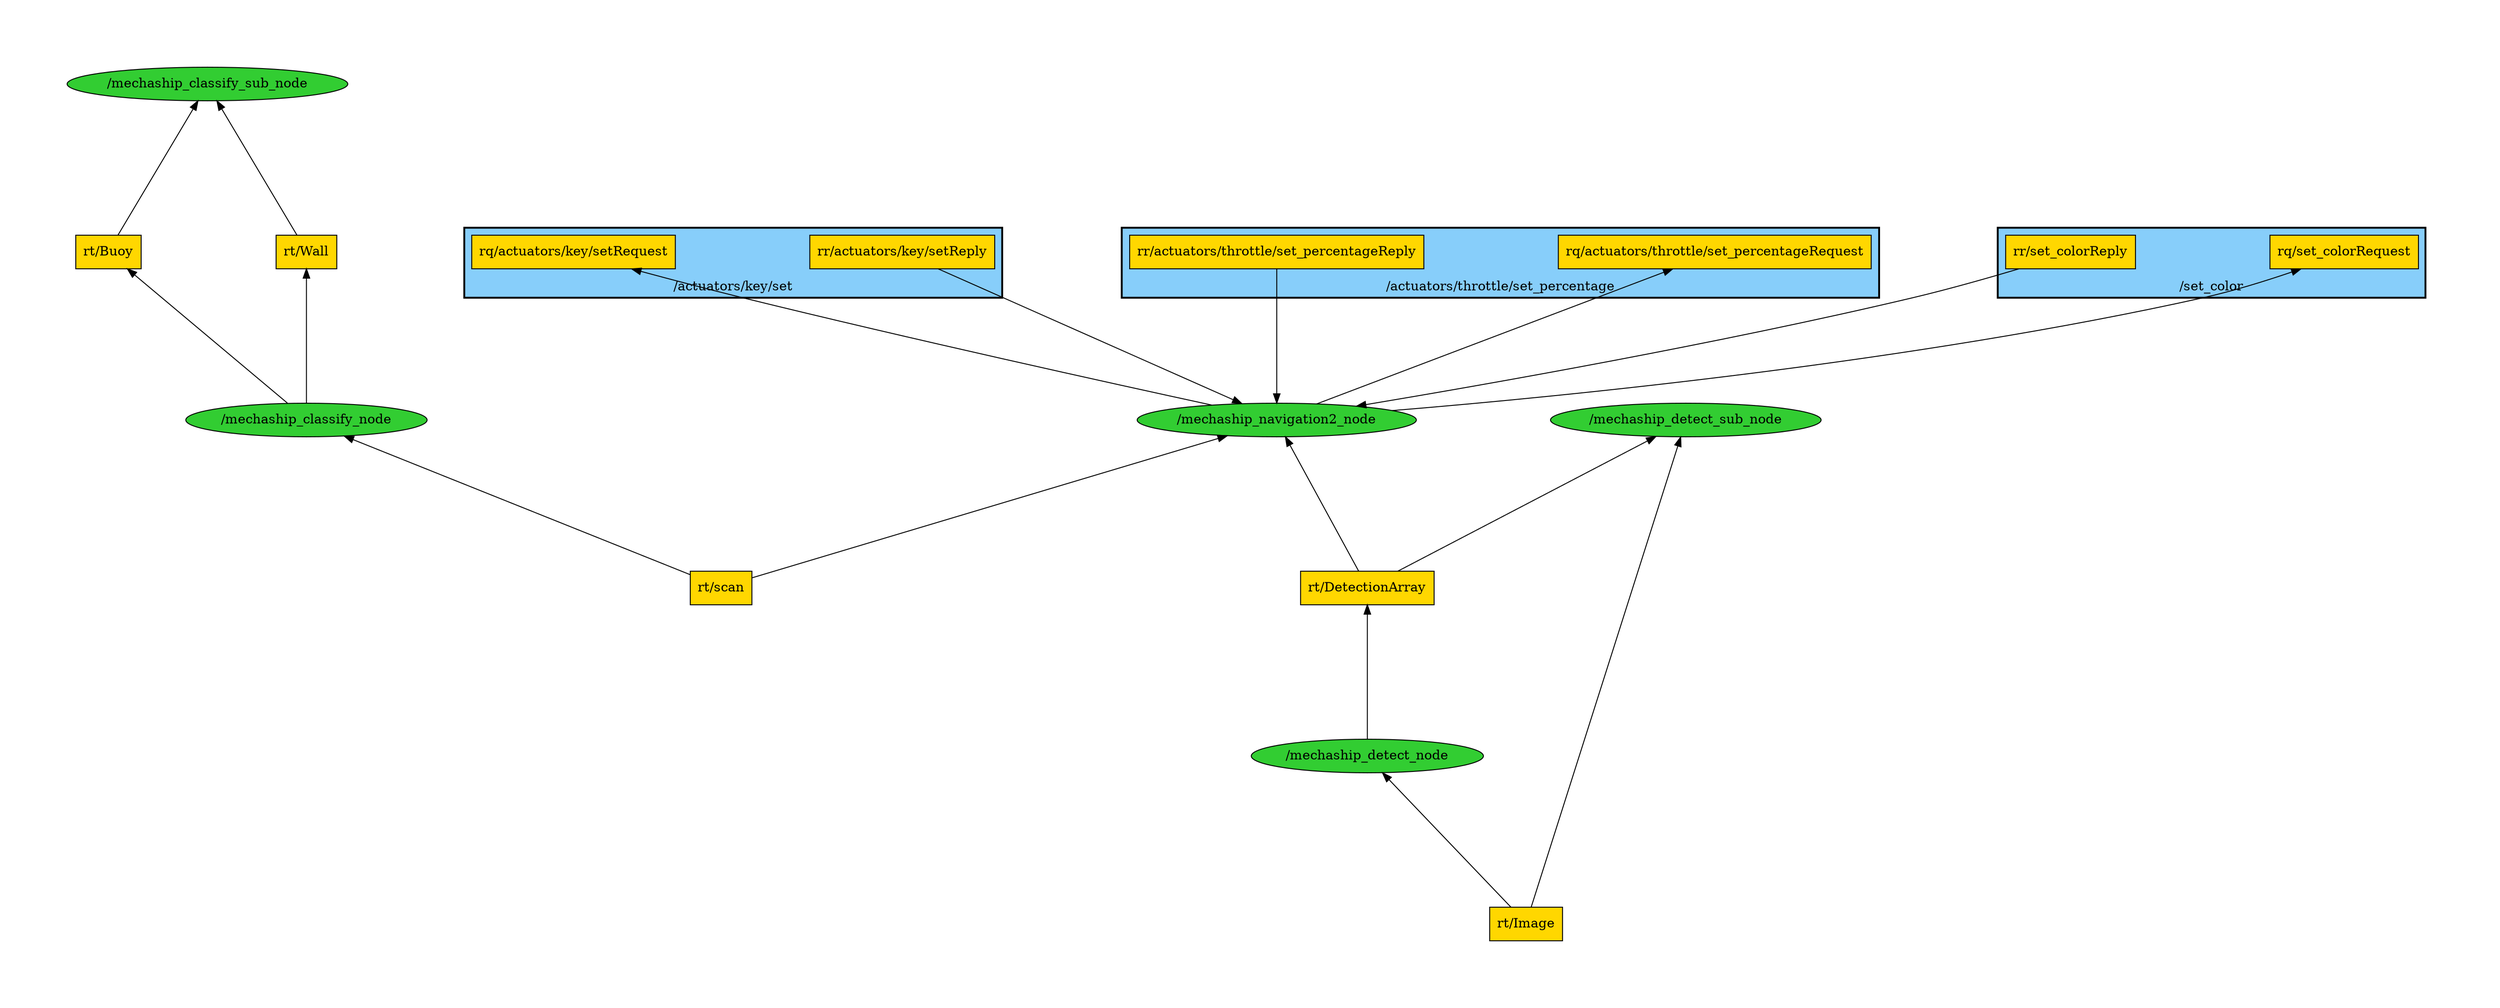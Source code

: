 digraph rosgraph {graph [pad="1", nodesep="2", rankdir="BT", ranksep="2"];"/mechaship_detect_node"[style=filled,fillcolor="limegreen"];"/mechaship_classify_sub_node"[style=filled,fillcolor="limegreen"];"/mechaship_navigation2_node"[style=filled,fillcolor="limegreen"];"/mechaship_classify_node"[style=filled,fillcolor="limegreen"];"/mechaship_detect_sub_node"[style=filled,fillcolor="limegreen"];"rt/Buoy"[shape=box,style=filled,fillcolor="gold"];"rt/DetectionArray"[shape=box,style=filled,fillcolor="gold"];"rt/Image"[shape=box,style=filled,fillcolor="gold"];"rt/DetectionArray"[shape=box,style=filled,fillcolor="gold"];"rt/scan"[shape=box,style=filled,fillcolor="gold"];"rt/Wall"[shape=box,style=filled,fillcolor="gold"];"rt/scan"[shape=box,style=filled,fillcolor="gold"];"rt/Buoy"[shape=box,style=filled,fillcolor="gold"];"rt/DetectionArray"[shape=box,style=filled,fillcolor="gold"];"rt/Wall"[shape=box,style=filled,fillcolor="gold"];"rt/Image"[shape=box,style=filled,fillcolor="gold"];subgraph cluster_0 { style=filled;fillcolor="lightskyblue";penwidth=2;label="/actuators/throttle/set_percentage";"rq/actuators/throttle/set_percentageRequest"[shape=box,style=filled,fillcolor="gold"];"rr/actuators/throttle/set_percentageReply"[shape=box,style=filled,fillcolor="gold"];}subgraph cluster_1 { style=filled;fillcolor="lightskyblue";penwidth=2;label="/set_color";"rq/set_colorRequest"[shape=box,style=filled,fillcolor="gold"];"rr/set_colorReply"[shape=box,style=filled,fillcolor="gold"];}subgraph cluster_2 { style=filled;fillcolor="lightskyblue";penwidth=2;label="/actuators/key/set";"rr/actuators/key/setReply"[shape=box,style=filled,fillcolor="gold"];"rq/actuators/key/setRequest"[shape=box,style=filled,fillcolor="gold"];}"/mechaship_detect_node" -> "rt/DetectionArray""rt/Image" -> "/mechaship_detect_node""rt/Wall" -> "/mechaship_classify_sub_node""rt/Buoy" -> "/mechaship_classify_sub_node""rt/scan" -> "/mechaship_navigation2_node""rt/DetectionArray" -> "/mechaship_navigation2_node""rr/actuators/throttle/set_percentageReply" -> "/mechaship_navigation2_node""/mechaship_navigation2_node" -> "rq/actuators/throttle/set_percentageRequest""/mechaship_navigation2_node" -> "rq/set_colorRequest""rr/set_colorReply" -> "/mechaship_navigation2_node""rr/actuators/key/setReply" -> "/mechaship_navigation2_node""/mechaship_navigation2_node" -> "rq/actuators/key/setRequest""/mechaship_classify_node" -> "rt/Buoy""/mechaship_classify_node" -> "rt/Wall""rt/scan" -> "/mechaship_classify_node""rt/Image" -> "/mechaship_detect_sub_node""rt/DetectionArray" -> "/mechaship_detect_sub_node"}